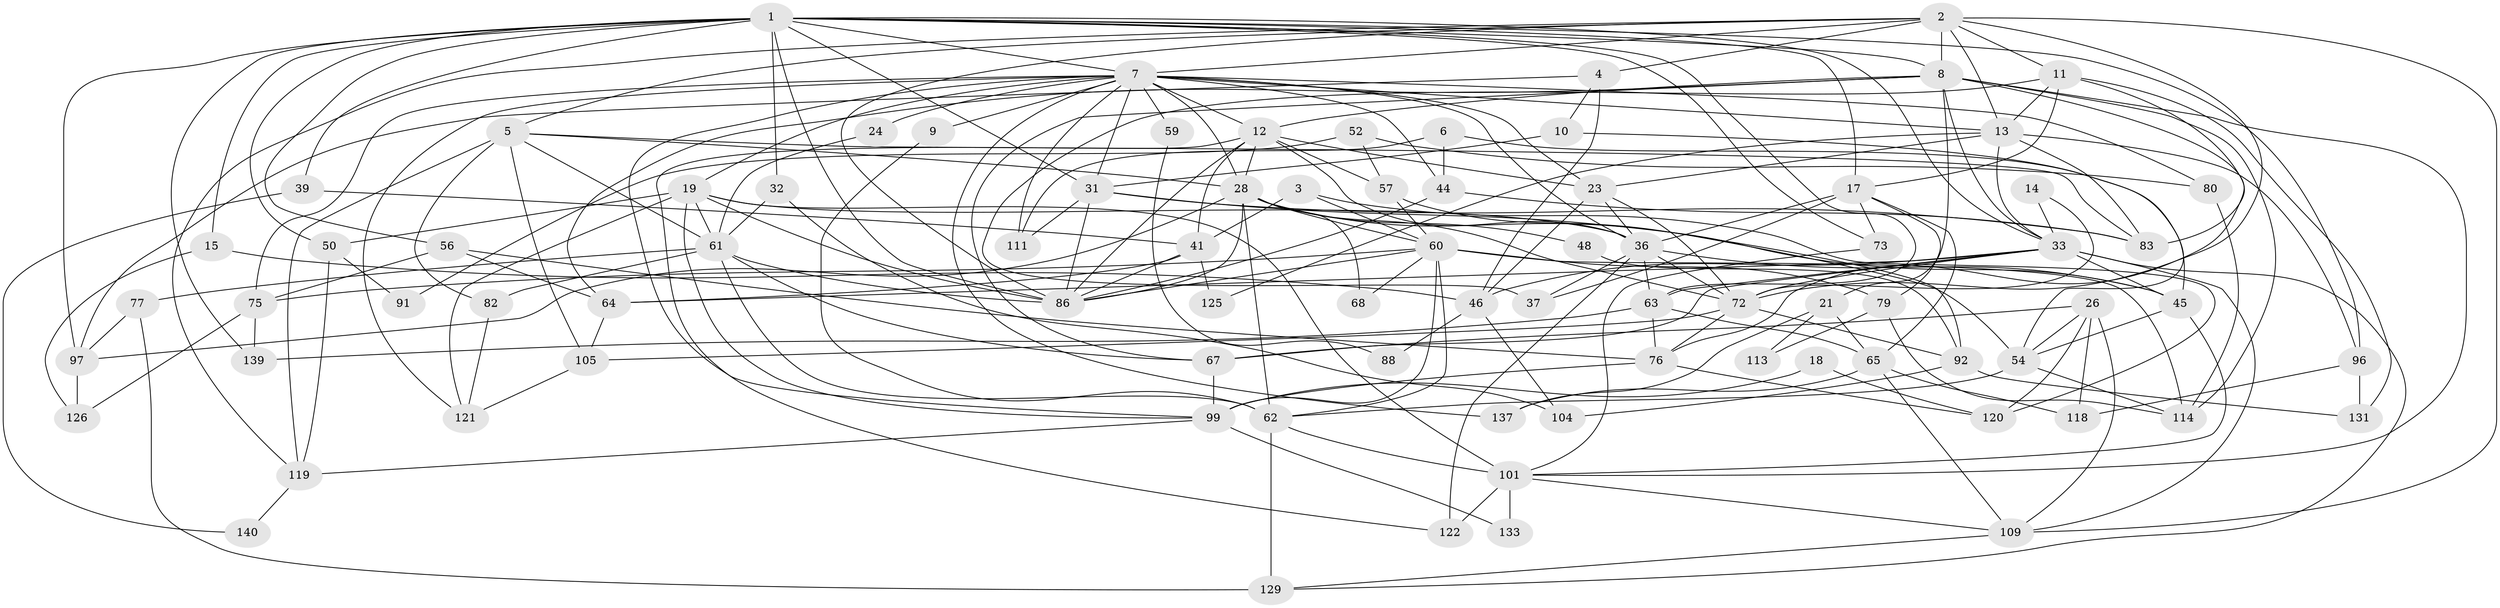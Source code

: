 // original degree distribution, {4: 0.24113475177304963, 3: 0.2624113475177305, 5: 0.2198581560283688, 2: 0.15602836879432624, 6: 0.05673758865248227, 7: 0.02127659574468085, 8: 0.03546099290780142, 9: 0.0070921985815602835}
// Generated by graph-tools (version 1.1) at 2025/18/03/04/25 18:18:37]
// undirected, 84 vertices, 217 edges
graph export_dot {
graph [start="1"]
  node [color=gray90,style=filled];
  1 [super="+53+127+136"];
  2 [super="+69+47"];
  3;
  4;
  5 [super="+40+58"];
  6;
  7 [super="+34+27+42"];
  8 [super="+70+16"];
  9;
  10;
  11 [super="+25"];
  12 [super="+90"];
  13 [super="+135+22"];
  14;
  15;
  17;
  18;
  19 [super="+20"];
  21;
  23 [super="+30+85"];
  24;
  26 [super="+130+110"];
  28 [super="+29+38"];
  31 [super="+141"];
  32;
  33 [super="+43"];
  36 [super="+49+100"];
  37;
  39;
  41 [super="+84"];
  44;
  45 [super="+55+89"];
  46 [super="+112"];
  48;
  50;
  52;
  54 [super="+71"];
  56 [super="+78"];
  57;
  59;
  60 [super="+74"];
  61 [super="+124"];
  62 [super="+117+81"];
  63 [super="+134"];
  64;
  65 [super="+94"];
  67 [super="+115"];
  68;
  72 [super="+93"];
  73;
  75;
  76;
  77;
  79;
  80;
  82;
  83;
  86 [super="+108"];
  88;
  91;
  92;
  96 [super="+123"];
  97;
  99 [super="+128"];
  101 [super="+102"];
  104;
  105;
  109 [super="+132"];
  111;
  113;
  114;
  118;
  119;
  120;
  121;
  122;
  125;
  126;
  129;
  131;
  133;
  137 [super="+138"];
  139;
  140;
  1 -- 63;
  1 -- 33;
  1 -- 7;
  1 -- 39;
  1 -- 50;
  1 -- 86 [weight=2];
  1 -- 31;
  1 -- 32;
  1 -- 17;
  1 -- 15;
  1 -- 96;
  1 -- 97;
  1 -- 56;
  1 -- 73;
  1 -- 139;
  1 -- 8;
  2 -- 5;
  2 -- 119;
  2 -- 72 [weight=2];
  2 -- 109;
  2 -- 4;
  2 -- 8;
  2 -- 13;
  2 -- 86;
  2 -- 7;
  2 -- 11;
  3 -- 120;
  3 -- 60;
  3 -- 41;
  4 -- 10;
  4 -- 97;
  4 -- 46;
  5 -- 119;
  5 -- 105;
  5 -- 82;
  5 -- 61;
  5 -- 83;
  5 -- 28;
  6 -- 111;
  6 -- 44;
  6 -- 45;
  7 -- 59 [weight=2];
  7 -- 36;
  7 -- 75;
  7 -- 111;
  7 -- 12;
  7 -- 19;
  7 -- 44;
  7 -- 31;
  7 -- 137;
  7 -- 99;
  7 -- 9;
  7 -- 13;
  7 -- 80;
  7 -- 23;
  7 -- 24;
  7 -- 121;
  7 -- 28;
  8 -- 76;
  8 -- 67;
  8 -- 33;
  8 -- 64;
  8 -- 12;
  8 -- 114;
  8 -- 101;
  8 -- 21;
  9 -- 62;
  10 -- 31;
  10 -- 54;
  11 -- 83;
  11 -- 17;
  11 -- 131;
  11 -- 13;
  11 -- 37;
  12 -- 57;
  12 -- 23;
  12 -- 36;
  12 -- 86;
  12 -- 41;
  12 -- 122;
  12 -- 28;
  13 -- 83;
  13 -- 125;
  13 -- 23;
  13 -- 96;
  13 -- 33;
  14 -- 72;
  14 -- 33;
  15 -- 126;
  15 -- 46;
  17 -- 37;
  17 -- 65;
  17 -- 73;
  17 -- 79;
  17 -- 36;
  18 -- 120;
  18 -- 99;
  19 -- 99;
  19 -- 101 [weight=2];
  19 -- 61;
  19 -- 50;
  19 -- 36;
  19 -- 86;
  19 -- 121;
  21 -- 113;
  21 -- 65;
  21 -- 137;
  23 -- 72;
  23 -- 46;
  23 -- 36;
  24 -- 61;
  26 -- 67;
  26 -- 109;
  26 -- 120;
  26 -- 118;
  26 -- 54;
  28 -- 60;
  28 -- 48;
  28 -- 54;
  28 -- 86;
  28 -- 97;
  28 -- 68;
  28 -- 62;
  28 -- 72 [weight=2];
  31 -- 83;
  31 -- 111;
  31 -- 45;
  31 -- 86;
  32 -- 104;
  32 -- 61;
  33 -- 67;
  33 -- 46;
  33 -- 64;
  33 -- 129;
  33 -- 45;
  33 -- 63;
  33 -- 109;
  33 -- 72;
  36 -- 122;
  36 -- 63;
  36 -- 37;
  36 -- 72 [weight=2];
  36 -- 45;
  39 -- 140;
  39 -- 41;
  41 -- 64;
  41 -- 125;
  41 -- 86;
  44 -- 83;
  44 -- 86;
  45 -- 54;
  45 -- 101;
  46 -- 104;
  46 -- 88;
  48 -- 92;
  50 -- 91;
  50 -- 119;
  52 -- 57;
  52 -- 80;
  52 -- 91;
  54 -- 62;
  54 -- 114;
  56 -- 76;
  56 -- 64;
  56 -- 75;
  57 -- 92;
  57 -- 60;
  59 -- 88;
  60 -- 68;
  60 -- 75;
  60 -- 79;
  60 -- 114;
  60 -- 86;
  60 -- 62;
  60 -- 99;
  61 -- 67;
  61 -- 77;
  61 -- 82;
  61 -- 86;
  61 -- 62;
  62 -- 129 [weight=2];
  62 -- 101;
  63 -- 65;
  63 -- 139;
  63 -- 76;
  64 -- 105;
  65 -- 118;
  65 -- 137;
  65 -- 109;
  67 -- 99;
  72 -- 92;
  72 -- 105;
  72 -- 76;
  73 -- 101;
  75 -- 139;
  75 -- 126;
  76 -- 99;
  76 -- 120;
  77 -- 97;
  77 -- 129;
  79 -- 113;
  79 -- 114;
  80 -- 114;
  82 -- 121;
  92 -- 104;
  92 -- 131;
  96 -- 131;
  96 -- 118;
  97 -- 126;
  99 -- 119;
  99 -- 133;
  101 -- 133;
  101 -- 122;
  101 -- 109;
  105 -- 121;
  109 -- 129;
  119 -- 140;
}
